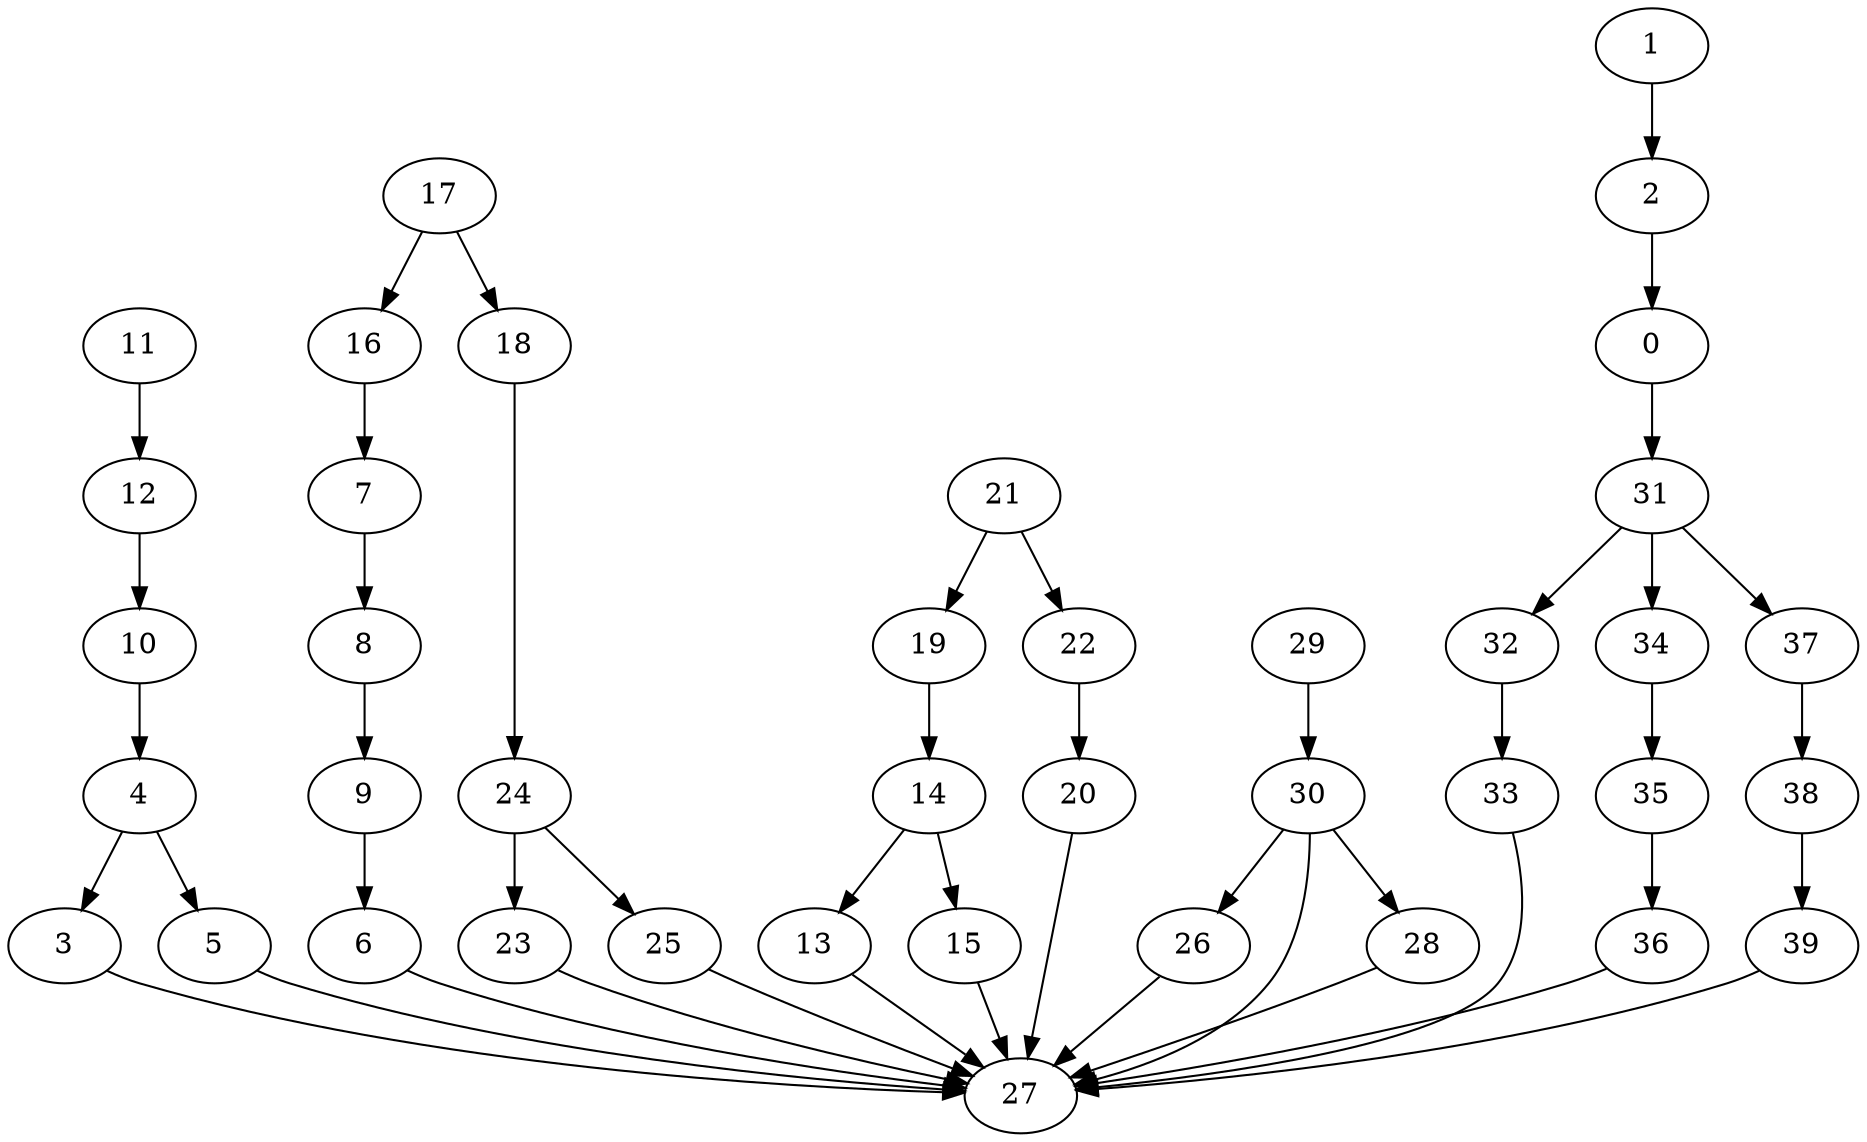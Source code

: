 strict digraph  {
0 [exec=188];
1 [exec=190];
2 [exec=171];
3 [exec=183];
4 [exec=149];
5 [exec=53];
6 [exec=171];
7 [exec=149];
8 [exec=159];
9 [exec=151];
10 [exec=105];
11 [exec=116];
12 [exec=161];
13 [exec=173];
14 [exec=72];
15 [exec=138];
16 [exec=159];
17 [exec=156];
18 [exec=80];
19 [exec=69];
20 [exec=77];
21 [exec=187];
22 [exec=58];
23 [exec=185];
24 [exec=98];
25 [exec=130];
26 [exec=200];
27 [exec=83];
28 [exec=157];
29 [exec=124];
30 [exec=182];
31 [exec=195];
32 [exec=154];
33 [exec=59];
34 [exec=155];
35 [exec=89];
36 [exec=101];
37 [exec=51];
38 [exec=172];
39 [exec=180];
0 -> 31  [comm=5];
1 -> 2  [comm=20];
2 -> 0  [comm=17];
3 -> 27  [comm=6];
4 -> 5  [comm=13];
4 -> 3  [comm=12];
5 -> 27  [comm=13];
6 -> 27  [comm=18];
7 -> 8  [comm=6];
8 -> 9  [comm=20];
9 -> 6  [comm=15];
10 -> 4  [comm=5];
11 -> 12  [comm=6];
12 -> 10  [comm=9];
13 -> 27  [comm=6];
14 -> 15  [comm=8];
14 -> 13  [comm=6];
15 -> 27  [comm=7];
16 -> 7  [comm=20];
17 -> 18  [comm=6];
17 -> 16  [comm=7];
18 -> 24  [comm=20];
19 -> 14  [comm=15];
20 -> 27  [comm=10];
21 -> 22  [comm=15];
21 -> 19  [comm=7];
22 -> 20  [comm=16];
23 -> 27  [comm=17];
24 -> 25  [comm=17];
24 -> 23  [comm=14];
25 -> 27  [comm=16];
26 -> 27  [comm=13];
28 -> 27  [comm=11];
29 -> 30  [comm=15];
30 -> 26  [comm=18];
30 -> 27  [comm=8];
30 -> 28  [comm=9];
31 -> 32  [comm=5];
31 -> 34  [comm=17];
31 -> 37  [comm=7];
32 -> 33  [comm=10];
33 -> 27  [comm=6];
34 -> 35  [comm=16];
35 -> 36  [comm=19];
36 -> 27  [comm=17];
37 -> 38  [comm=6];
38 -> 39  [comm=18];
39 -> 27  [comm=6];
}
